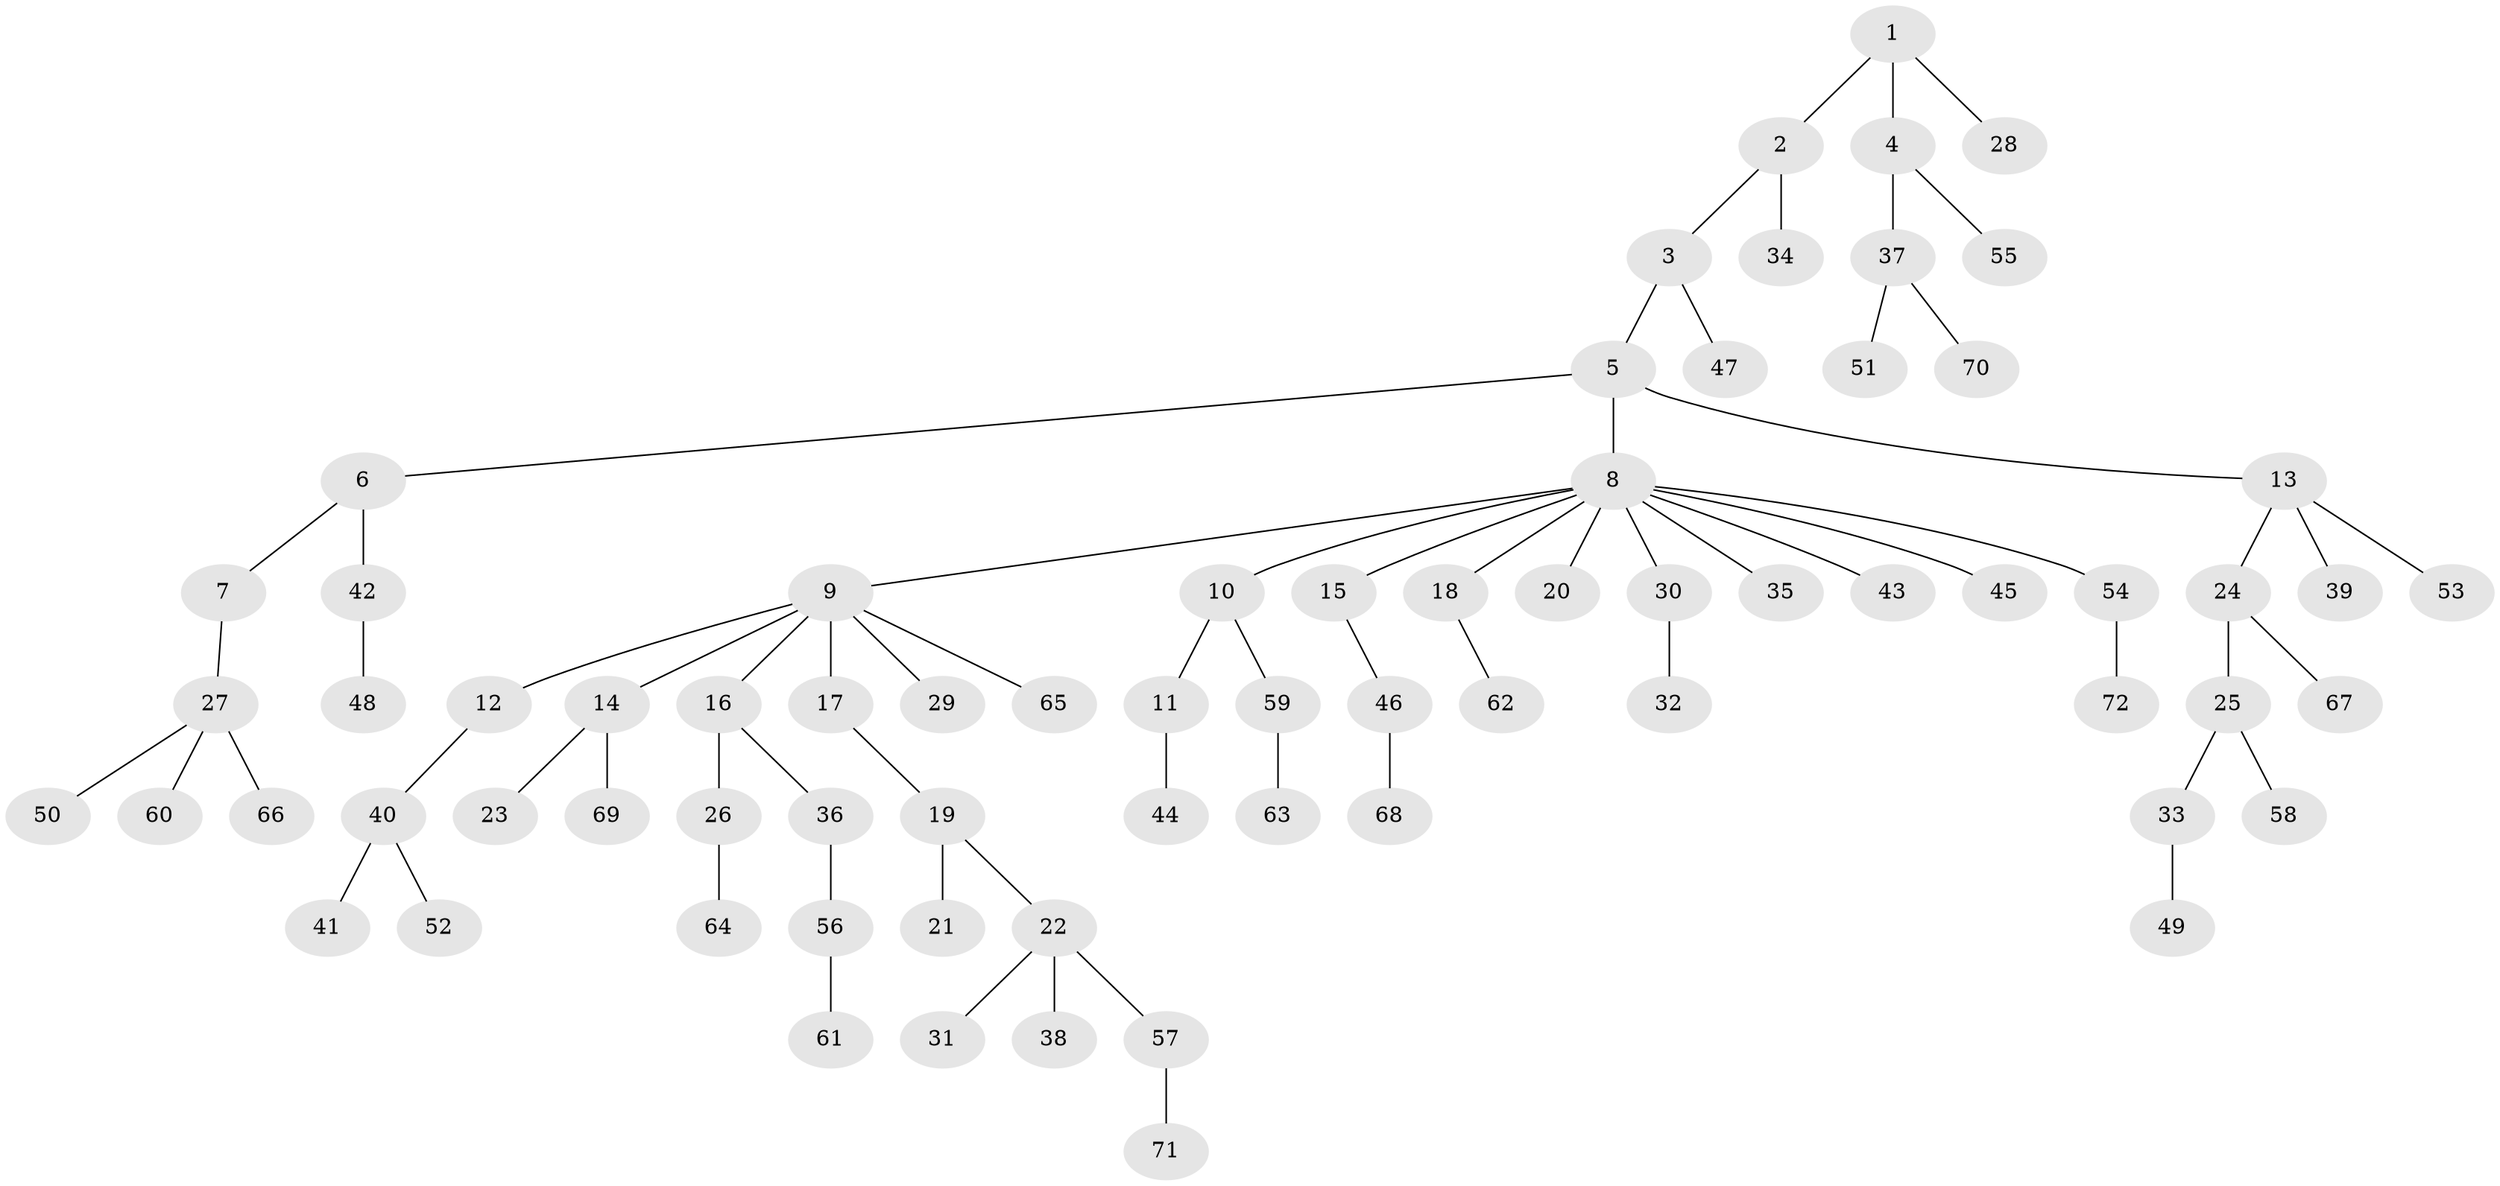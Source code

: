 // coarse degree distribution, {2: 0.1875, 4: 0.020833333333333332, 5: 0.020833333333333332, 12: 0.020833333333333332, 8: 0.020833333333333332, 1: 0.6041666666666666, 3: 0.125}
// Generated by graph-tools (version 1.1) at 2025/52/02/27/25 19:52:09]
// undirected, 72 vertices, 71 edges
graph export_dot {
graph [start="1"]
  node [color=gray90,style=filled];
  1;
  2;
  3;
  4;
  5;
  6;
  7;
  8;
  9;
  10;
  11;
  12;
  13;
  14;
  15;
  16;
  17;
  18;
  19;
  20;
  21;
  22;
  23;
  24;
  25;
  26;
  27;
  28;
  29;
  30;
  31;
  32;
  33;
  34;
  35;
  36;
  37;
  38;
  39;
  40;
  41;
  42;
  43;
  44;
  45;
  46;
  47;
  48;
  49;
  50;
  51;
  52;
  53;
  54;
  55;
  56;
  57;
  58;
  59;
  60;
  61;
  62;
  63;
  64;
  65;
  66;
  67;
  68;
  69;
  70;
  71;
  72;
  1 -- 2;
  1 -- 4;
  1 -- 28;
  2 -- 3;
  2 -- 34;
  3 -- 5;
  3 -- 47;
  4 -- 37;
  4 -- 55;
  5 -- 6;
  5 -- 8;
  5 -- 13;
  6 -- 7;
  6 -- 42;
  7 -- 27;
  8 -- 9;
  8 -- 10;
  8 -- 15;
  8 -- 18;
  8 -- 20;
  8 -- 30;
  8 -- 35;
  8 -- 43;
  8 -- 45;
  8 -- 54;
  9 -- 12;
  9 -- 14;
  9 -- 16;
  9 -- 17;
  9 -- 29;
  9 -- 65;
  10 -- 11;
  10 -- 59;
  11 -- 44;
  12 -- 40;
  13 -- 24;
  13 -- 39;
  13 -- 53;
  14 -- 23;
  14 -- 69;
  15 -- 46;
  16 -- 26;
  16 -- 36;
  17 -- 19;
  18 -- 62;
  19 -- 21;
  19 -- 22;
  22 -- 31;
  22 -- 38;
  22 -- 57;
  24 -- 25;
  24 -- 67;
  25 -- 33;
  25 -- 58;
  26 -- 64;
  27 -- 50;
  27 -- 60;
  27 -- 66;
  30 -- 32;
  33 -- 49;
  36 -- 56;
  37 -- 51;
  37 -- 70;
  40 -- 41;
  40 -- 52;
  42 -- 48;
  46 -- 68;
  54 -- 72;
  56 -- 61;
  57 -- 71;
  59 -- 63;
}
